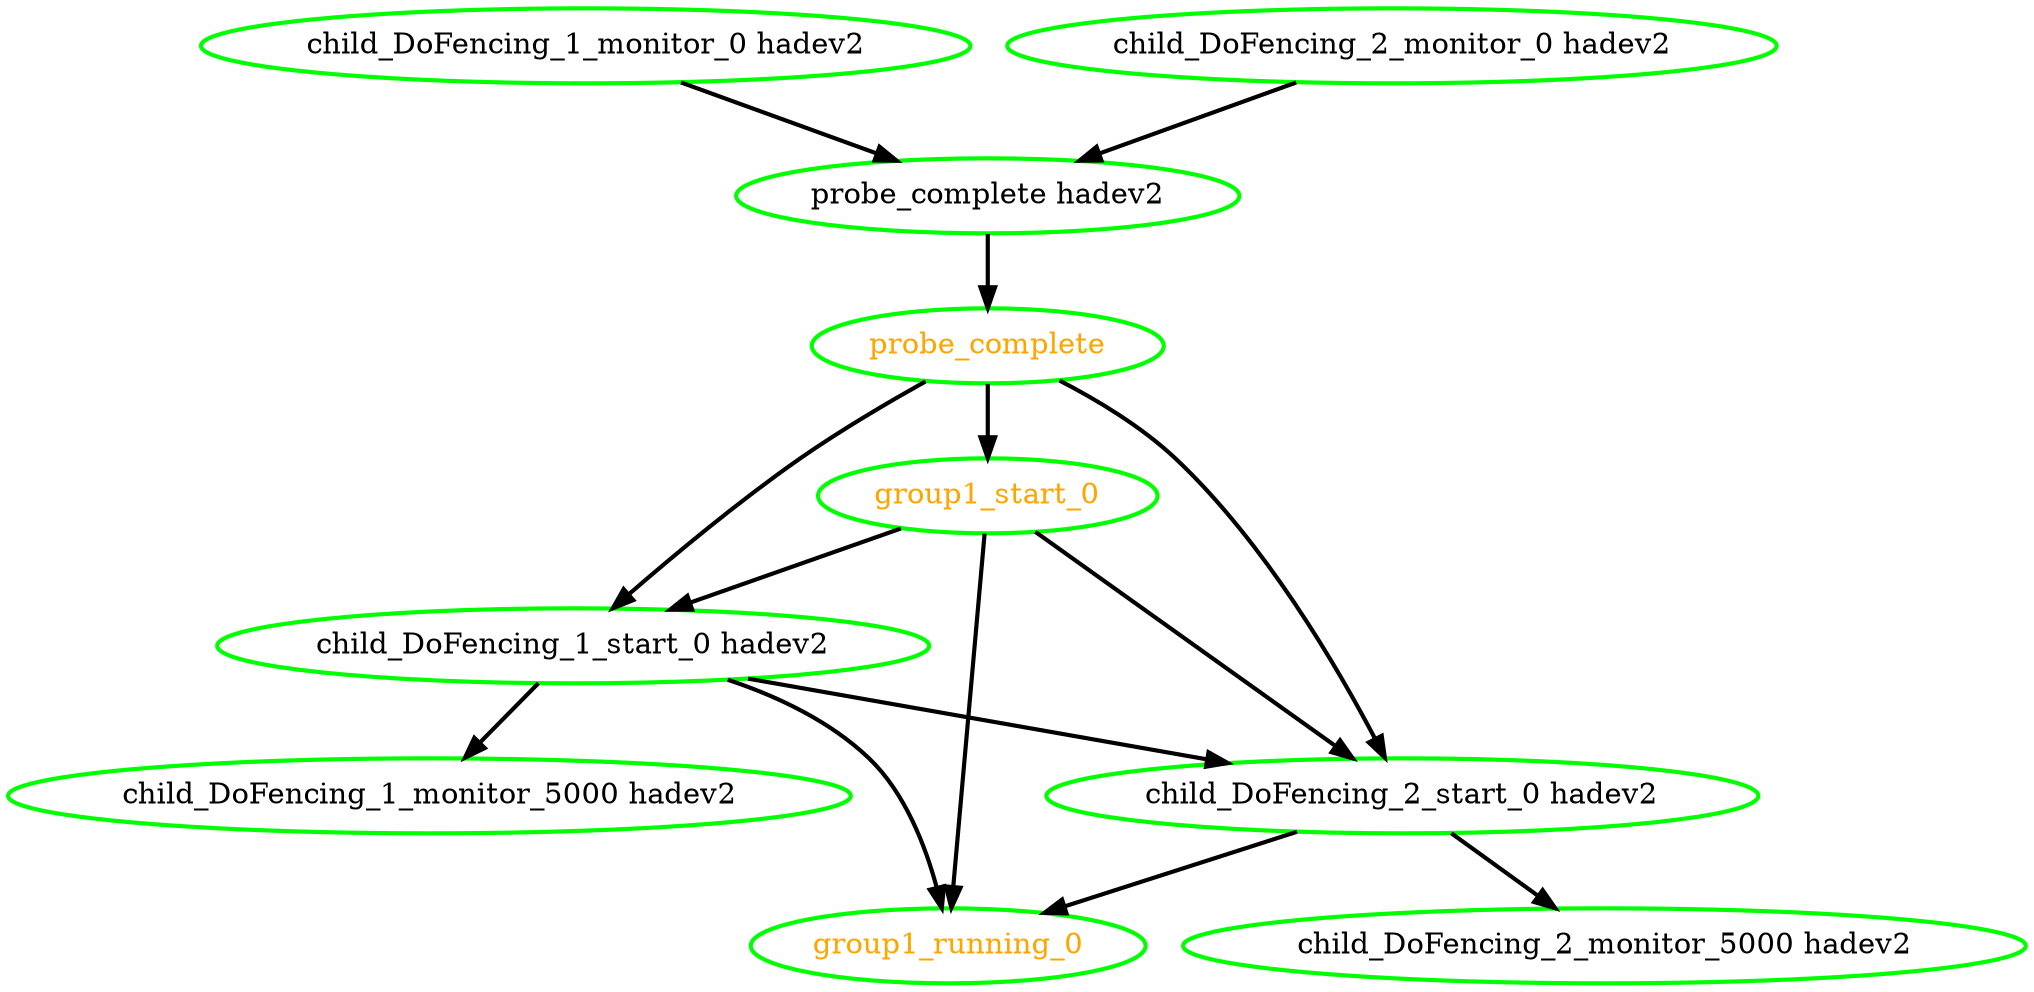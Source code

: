  digraph "g" {
"child_DoFencing_1_monitor_0 hadev2" -> "probe_complete hadev2" [ style = bold]
"child_DoFencing_1_monitor_0 hadev2" [ style=bold color="green" fontcolor="black" ]
"child_DoFencing_1_monitor_5000 hadev2" [ style=bold color="green" fontcolor="black" ]
"child_DoFencing_1_start_0 hadev2" -> "child_DoFencing_1_monitor_5000 hadev2" [ style = bold]
"child_DoFencing_1_start_0 hadev2" -> "child_DoFencing_2_start_0 hadev2" [ style = bold]
"child_DoFencing_1_start_0 hadev2" -> "group1_running_0" [ style = bold]
"child_DoFencing_1_start_0 hadev2" [ style=bold color="green" fontcolor="black" ]
"child_DoFencing_2_monitor_0 hadev2" -> "probe_complete hadev2" [ style = bold]
"child_DoFencing_2_monitor_0 hadev2" [ style=bold color="green" fontcolor="black" ]
"child_DoFencing_2_monitor_5000 hadev2" [ style=bold color="green" fontcolor="black" ]
"child_DoFencing_2_start_0 hadev2" -> "child_DoFencing_2_monitor_5000 hadev2" [ style = bold]
"child_DoFencing_2_start_0 hadev2" -> "group1_running_0" [ style = bold]
"child_DoFencing_2_start_0 hadev2" [ style=bold color="green" fontcolor="black" ]
"group1_running_0" [ style=bold color="green" fontcolor="orange" ]
"group1_start_0" -> "child_DoFencing_1_start_0 hadev2" [ style = bold]
"group1_start_0" -> "child_DoFencing_2_start_0 hadev2" [ style = bold]
"group1_start_0" -> "group1_running_0" [ style = bold]
"group1_start_0" [ style=bold color="green" fontcolor="orange" ]
"probe_complete hadev2" -> "probe_complete" [ style = bold]
"probe_complete hadev2" [ style=bold color="green" fontcolor="black" ]
"probe_complete" -> "child_DoFencing_1_start_0 hadev2" [ style = bold]
"probe_complete" -> "child_DoFencing_2_start_0 hadev2" [ style = bold]
"probe_complete" -> "group1_start_0" [ style = bold]
"probe_complete" [ style=bold color="green" fontcolor="orange" ]
}

